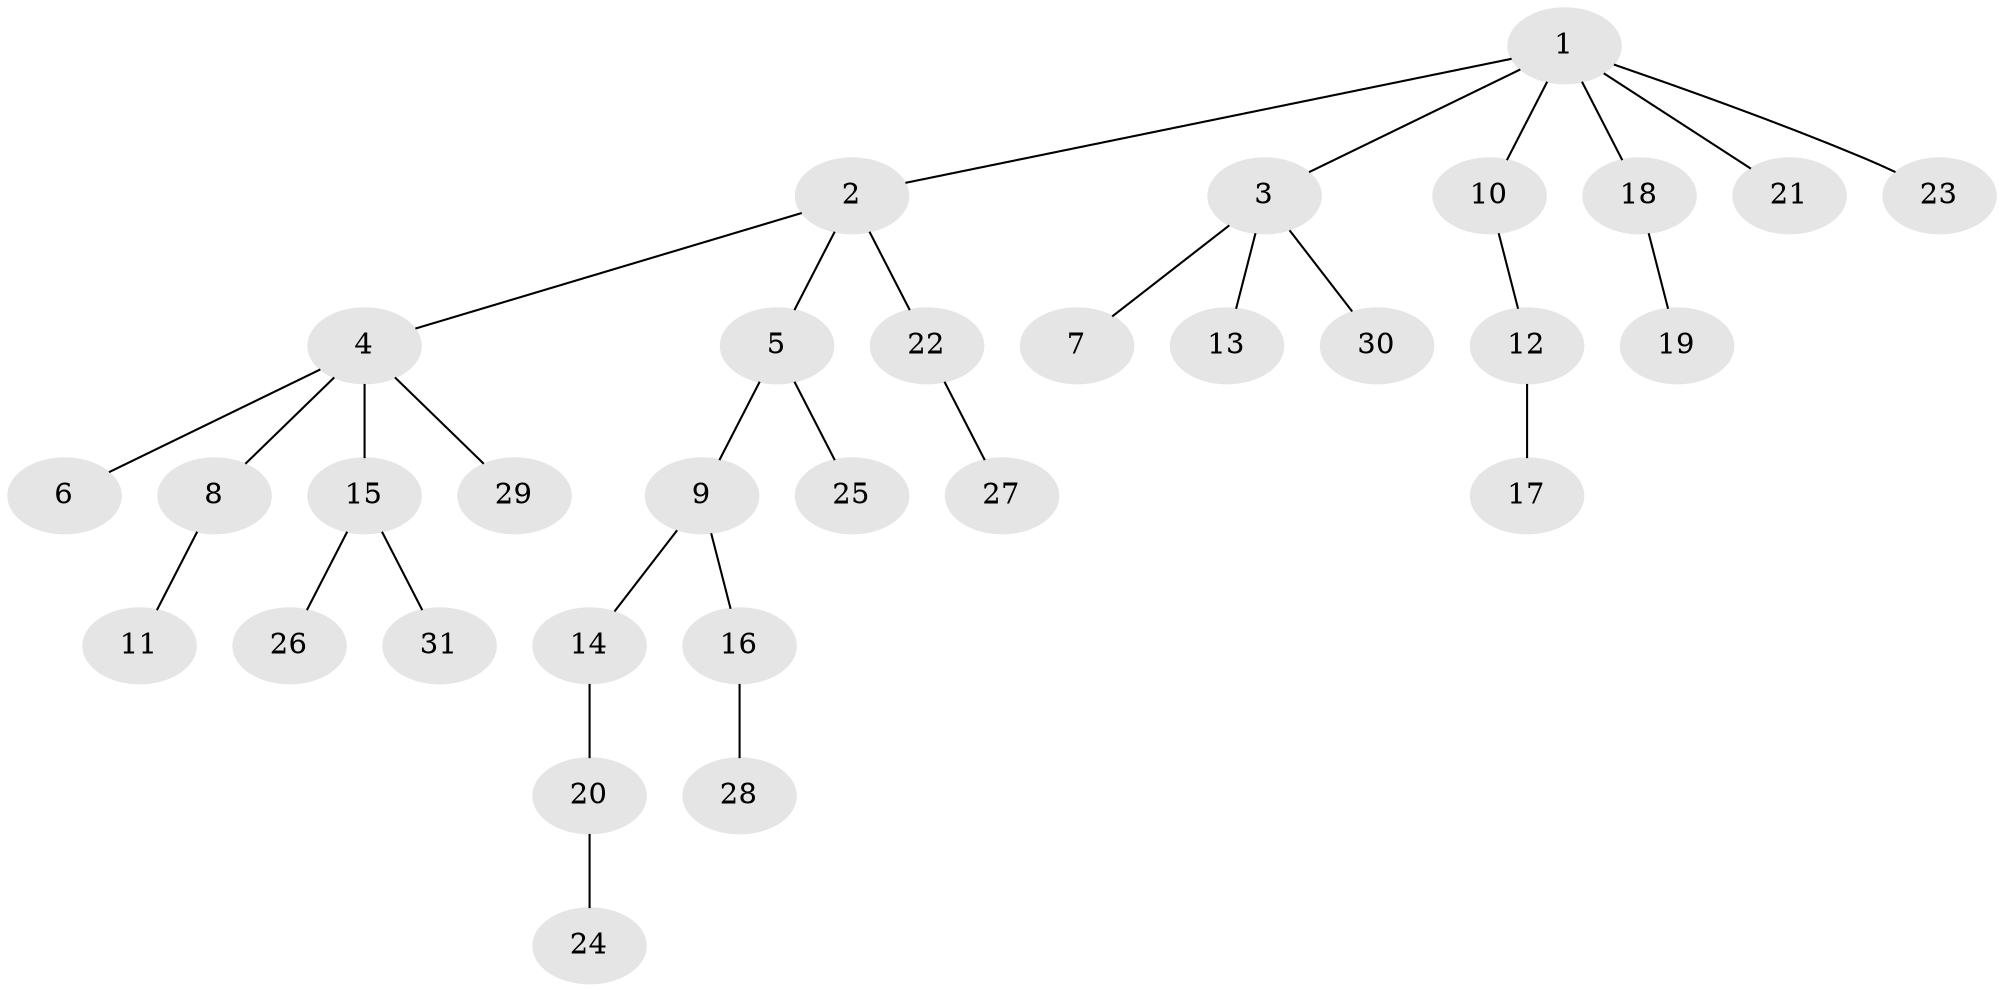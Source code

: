 // original degree distribution, {8: 0.0196078431372549, 5: 0.029411764705882353, 6: 0.00980392156862745, 4: 0.06862745098039216, 3: 0.12745098039215685, 1: 0.5294117647058824, 2: 0.21568627450980393}
// Generated by graph-tools (version 1.1) at 2025/51/03/04/25 22:51:43]
// undirected, 31 vertices, 30 edges
graph export_dot {
  node [color=gray90,style=filled];
  1;
  2;
  3;
  4;
  5;
  6;
  7;
  8;
  9;
  10;
  11;
  12;
  13;
  14;
  15;
  16;
  17;
  18;
  19;
  20;
  21;
  22;
  23;
  24;
  25;
  26;
  27;
  28;
  29;
  30;
  31;
  1 -- 2 [weight=1.0];
  1 -- 3 [weight=1.0];
  1 -- 10 [weight=1.0];
  1 -- 18 [weight=1.0];
  1 -- 21 [weight=1.0];
  1 -- 23 [weight=1.0];
  2 -- 4 [weight=1.0];
  2 -- 5 [weight=1.0];
  2 -- 22 [weight=1.0];
  3 -- 7 [weight=1.0];
  3 -- 13 [weight=1.0];
  3 -- 30 [weight=1.0];
  4 -- 6 [weight=1.0];
  4 -- 8 [weight=1.0];
  4 -- 15 [weight=1.0];
  4 -- 29 [weight=1.0];
  5 -- 9 [weight=1.0];
  5 -- 25 [weight=1.0];
  8 -- 11 [weight=1.0];
  9 -- 14 [weight=1.0];
  9 -- 16 [weight=2.0];
  10 -- 12 [weight=1.0];
  12 -- 17 [weight=1.0];
  14 -- 20 [weight=1.0];
  15 -- 26 [weight=1.0];
  15 -- 31 [weight=1.0];
  16 -- 28 [weight=1.0];
  18 -- 19 [weight=1.0];
  20 -- 24 [weight=1.0];
  22 -- 27 [weight=1.0];
}
